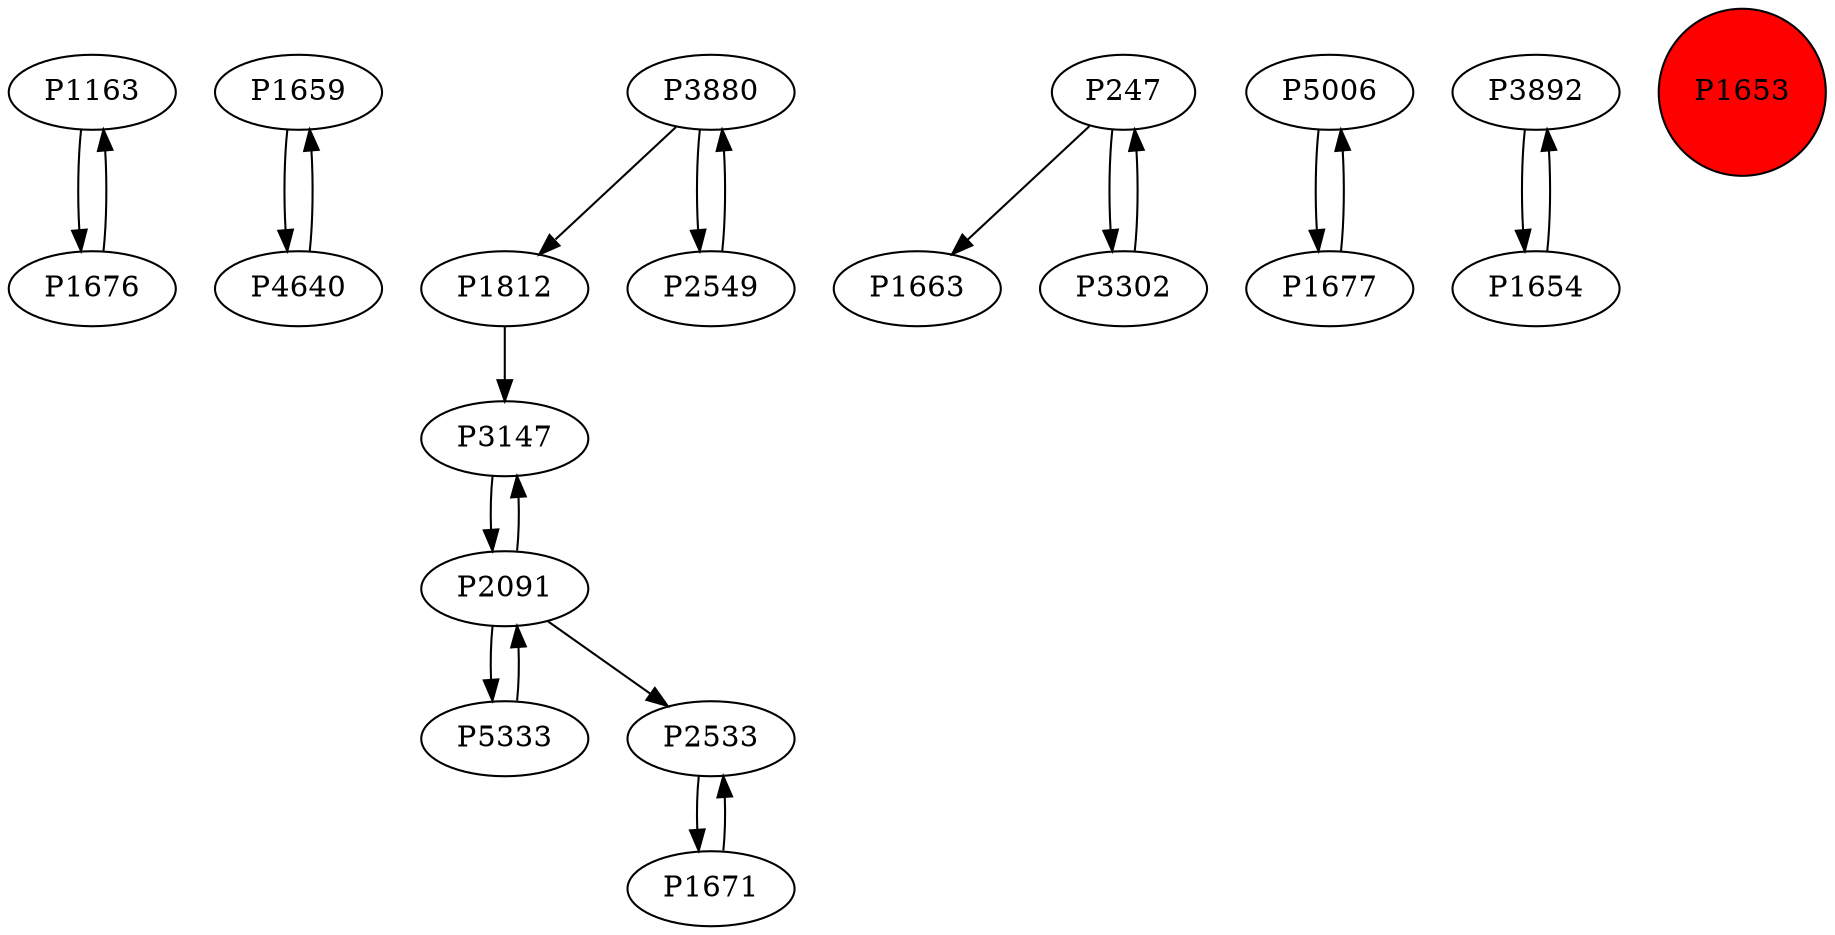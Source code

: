 digraph {
	P1163 -> P1676
	P1659 -> P4640
	P3147 -> P2091
	P5333 -> P2091
	P3880 -> P1812
	P2549 -> P3880
	P2533 -> P1671
	P247 -> P1663
	P4640 -> P1659
	P2091 -> P5333
	P2091 -> P2533
	P1671 -> P2533
	P2091 -> P3147
	P247 -> P3302
	P5006 -> P1677
	P1812 -> P3147
	P3892 -> P1654
	P3302 -> P247
	P1676 -> P1163
	P1677 -> P5006
	P1654 -> P3892
	P3880 -> P2549
	P1653 [shape=circle]
	P1653 [style=filled]
	P1653 [fillcolor=red]
}